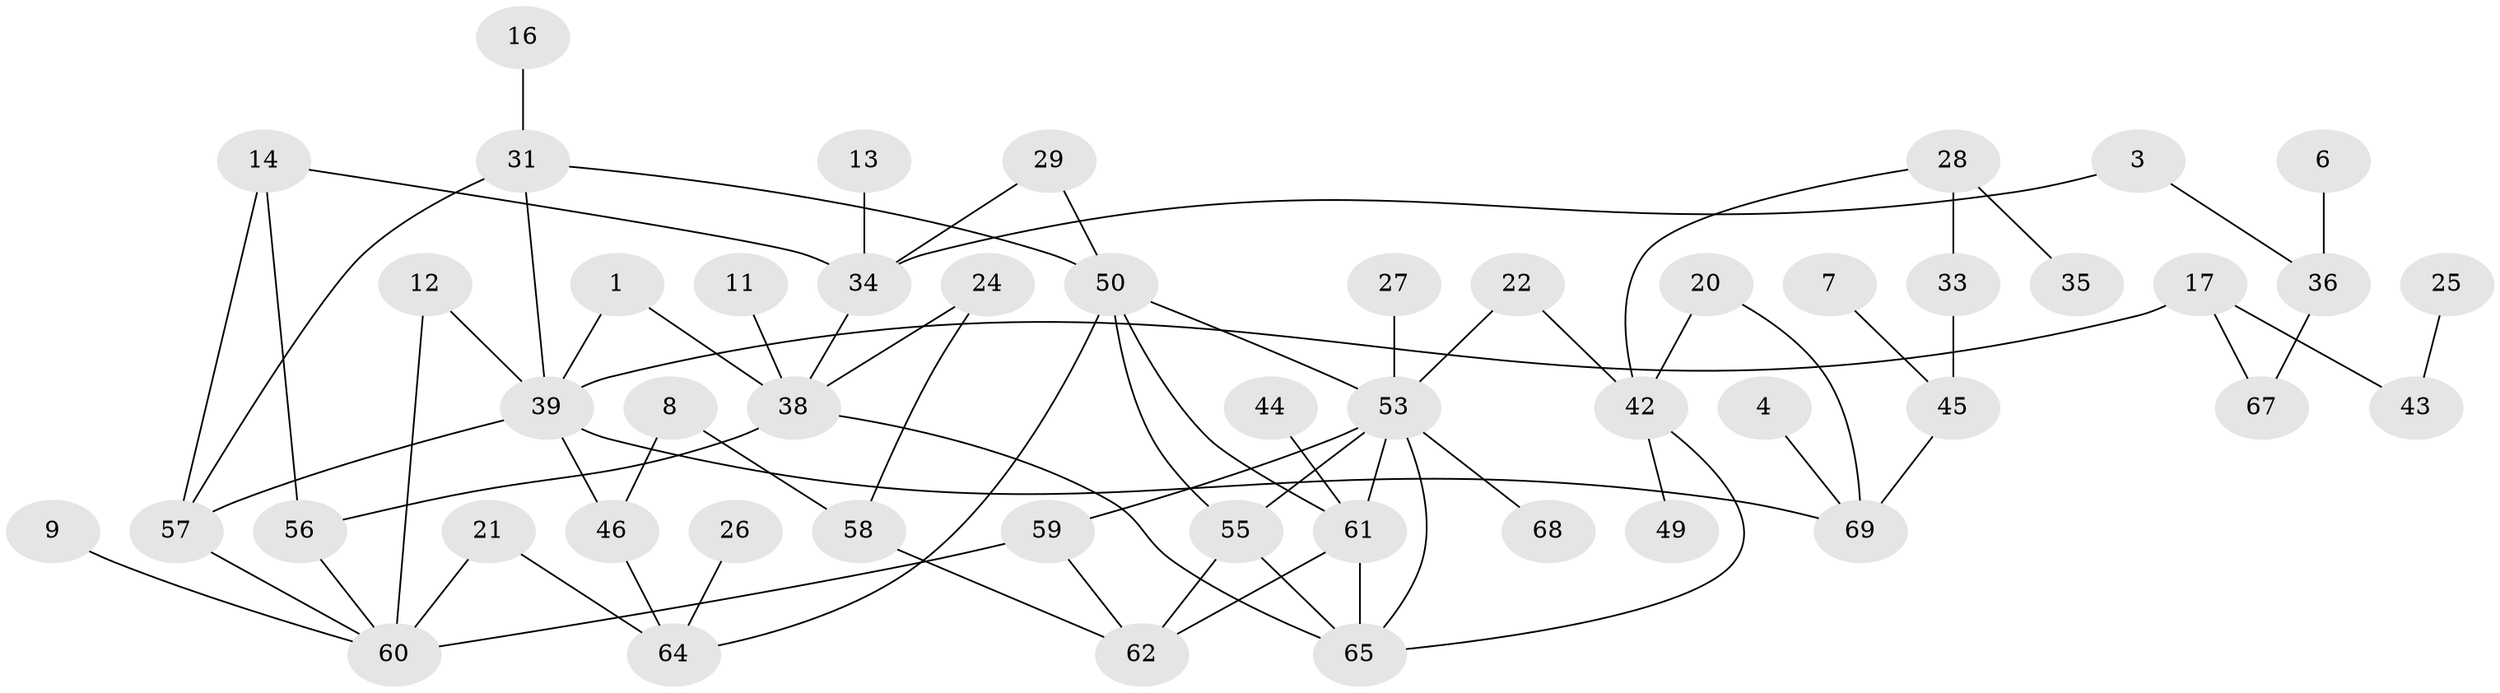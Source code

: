 // original degree distribution, {3: 0.1678832116788321, 2: 0.31386861313868614, 1: 0.24817518248175183, 0: 0.11678832116788321, 4: 0.11678832116788321, 6: 0.014598540145985401, 5: 0.021897810218978103}
// Generated by graph-tools (version 1.1) at 2025/49/03/09/25 03:49:14]
// undirected, 50 vertices, 71 edges
graph export_dot {
graph [start="1"]
  node [color=gray90,style=filled];
  1;
  3;
  4;
  6;
  7;
  8;
  9;
  11;
  12;
  13;
  14;
  16;
  17;
  20;
  21;
  22;
  24;
  25;
  26;
  27;
  28;
  29;
  31;
  33;
  34;
  35;
  36;
  38;
  39;
  42;
  43;
  44;
  45;
  46;
  49;
  50;
  53;
  55;
  56;
  57;
  58;
  59;
  60;
  61;
  62;
  64;
  65;
  67;
  68;
  69;
  1 -- 38 [weight=1.0];
  1 -- 39 [weight=1.0];
  3 -- 34 [weight=1.0];
  3 -- 36 [weight=1.0];
  4 -- 69 [weight=1.0];
  6 -- 36 [weight=1.0];
  7 -- 45 [weight=1.0];
  8 -- 46 [weight=1.0];
  8 -- 58 [weight=1.0];
  9 -- 60 [weight=1.0];
  11 -- 38 [weight=1.0];
  12 -- 39 [weight=1.0];
  12 -- 60 [weight=1.0];
  13 -- 34 [weight=1.0];
  14 -- 34 [weight=1.0];
  14 -- 56 [weight=1.0];
  14 -- 57 [weight=1.0];
  16 -- 31 [weight=1.0];
  17 -- 39 [weight=1.0];
  17 -- 43 [weight=1.0];
  17 -- 67 [weight=1.0];
  20 -- 42 [weight=1.0];
  20 -- 69 [weight=1.0];
  21 -- 60 [weight=2.0];
  21 -- 64 [weight=1.0];
  22 -- 42 [weight=1.0];
  22 -- 53 [weight=1.0];
  24 -- 38 [weight=1.0];
  24 -- 58 [weight=1.0];
  25 -- 43 [weight=1.0];
  26 -- 64 [weight=1.0];
  27 -- 53 [weight=1.0];
  28 -- 33 [weight=1.0];
  28 -- 35 [weight=1.0];
  28 -- 42 [weight=1.0];
  29 -- 34 [weight=1.0];
  29 -- 50 [weight=1.0];
  31 -- 39 [weight=1.0];
  31 -- 50 [weight=1.0];
  31 -- 57 [weight=1.0];
  33 -- 45 [weight=1.0];
  34 -- 38 [weight=1.0];
  36 -- 67 [weight=1.0];
  38 -- 56 [weight=1.0];
  38 -- 65 [weight=1.0];
  39 -- 46 [weight=1.0];
  39 -- 57 [weight=1.0];
  39 -- 69 [weight=1.0];
  42 -- 49 [weight=1.0];
  42 -- 65 [weight=1.0];
  44 -- 61 [weight=1.0];
  45 -- 69 [weight=1.0];
  46 -- 64 [weight=1.0];
  50 -- 53 [weight=1.0];
  50 -- 55 [weight=1.0];
  50 -- 61 [weight=1.0];
  50 -- 64 [weight=1.0];
  53 -- 55 [weight=1.0];
  53 -- 59 [weight=1.0];
  53 -- 61 [weight=1.0];
  53 -- 65 [weight=1.0];
  53 -- 68 [weight=1.0];
  55 -- 62 [weight=1.0];
  55 -- 65 [weight=1.0];
  56 -- 60 [weight=1.0];
  57 -- 60 [weight=1.0];
  58 -- 62 [weight=1.0];
  59 -- 60 [weight=1.0];
  59 -- 62 [weight=1.0];
  61 -- 62 [weight=1.0];
  61 -- 65 [weight=1.0];
}

